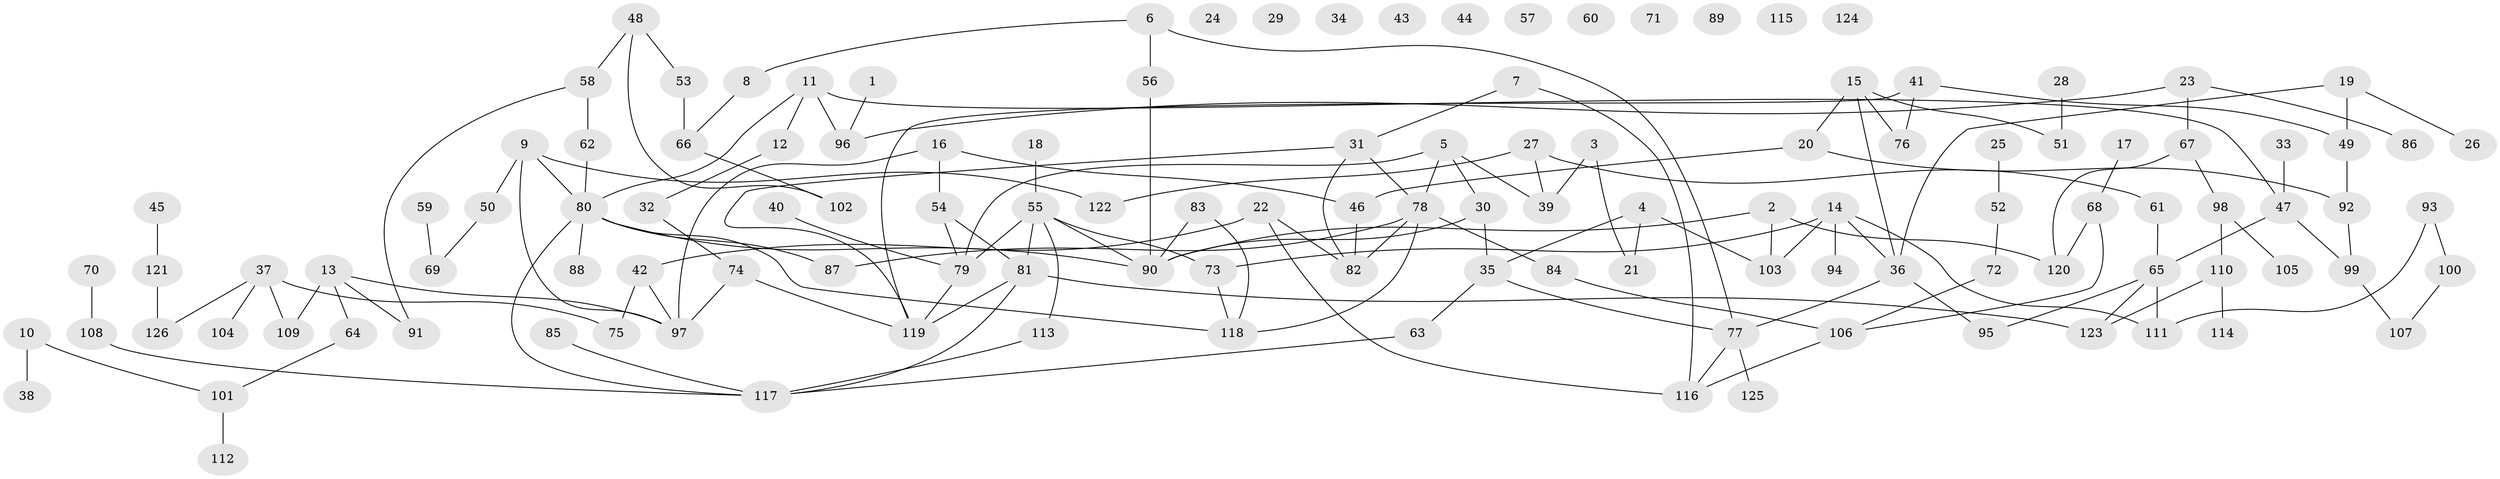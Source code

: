 // Generated by graph-tools (version 1.1) at 2025/49/03/09/25 03:49:10]
// undirected, 126 vertices, 157 edges
graph export_dot {
graph [start="1"]
  node [color=gray90,style=filled];
  1;
  2;
  3;
  4;
  5;
  6;
  7;
  8;
  9;
  10;
  11;
  12;
  13;
  14;
  15;
  16;
  17;
  18;
  19;
  20;
  21;
  22;
  23;
  24;
  25;
  26;
  27;
  28;
  29;
  30;
  31;
  32;
  33;
  34;
  35;
  36;
  37;
  38;
  39;
  40;
  41;
  42;
  43;
  44;
  45;
  46;
  47;
  48;
  49;
  50;
  51;
  52;
  53;
  54;
  55;
  56;
  57;
  58;
  59;
  60;
  61;
  62;
  63;
  64;
  65;
  66;
  67;
  68;
  69;
  70;
  71;
  72;
  73;
  74;
  75;
  76;
  77;
  78;
  79;
  80;
  81;
  82;
  83;
  84;
  85;
  86;
  87;
  88;
  89;
  90;
  91;
  92;
  93;
  94;
  95;
  96;
  97;
  98;
  99;
  100;
  101;
  102;
  103;
  104;
  105;
  106;
  107;
  108;
  109;
  110;
  111;
  112;
  113;
  114;
  115;
  116;
  117;
  118;
  119;
  120;
  121;
  122;
  123;
  124;
  125;
  126;
  1 -- 96;
  2 -- 90;
  2 -- 103;
  2 -- 120;
  3 -- 21;
  3 -- 39;
  4 -- 21;
  4 -- 35;
  4 -- 103;
  5 -- 30;
  5 -- 39;
  5 -- 78;
  5 -- 79;
  6 -- 8;
  6 -- 56;
  6 -- 77;
  7 -- 31;
  7 -- 116;
  8 -- 66;
  9 -- 50;
  9 -- 80;
  9 -- 97;
  9 -- 122;
  10 -- 38;
  10 -- 101;
  11 -- 12;
  11 -- 47;
  11 -- 80;
  11 -- 96;
  12 -- 32;
  13 -- 64;
  13 -- 91;
  13 -- 97;
  13 -- 109;
  14 -- 36;
  14 -- 73;
  14 -- 94;
  14 -- 103;
  14 -- 111;
  15 -- 20;
  15 -- 36;
  15 -- 51;
  15 -- 76;
  16 -- 46;
  16 -- 54;
  16 -- 97;
  17 -- 68;
  18 -- 55;
  19 -- 26;
  19 -- 36;
  19 -- 49;
  20 -- 46;
  20 -- 92;
  22 -- 42;
  22 -- 82;
  22 -- 116;
  23 -- 67;
  23 -- 86;
  23 -- 96;
  25 -- 52;
  27 -- 39;
  27 -- 61;
  27 -- 122;
  28 -- 51;
  30 -- 35;
  30 -- 90;
  31 -- 78;
  31 -- 82;
  31 -- 119;
  32 -- 74;
  33 -- 47;
  35 -- 63;
  35 -- 77;
  36 -- 77;
  36 -- 95;
  37 -- 75;
  37 -- 104;
  37 -- 109;
  37 -- 126;
  40 -- 79;
  41 -- 49;
  41 -- 76;
  41 -- 119;
  42 -- 75;
  42 -- 97;
  45 -- 121;
  46 -- 82;
  47 -- 65;
  47 -- 99;
  48 -- 53;
  48 -- 58;
  48 -- 102;
  49 -- 92;
  50 -- 69;
  52 -- 72;
  53 -- 66;
  54 -- 79;
  54 -- 81;
  55 -- 73;
  55 -- 79;
  55 -- 81;
  55 -- 90;
  55 -- 113;
  56 -- 90;
  58 -- 62;
  58 -- 91;
  59 -- 69;
  61 -- 65;
  62 -- 80;
  63 -- 117;
  64 -- 101;
  65 -- 95;
  65 -- 111;
  65 -- 123;
  66 -- 102;
  67 -- 98;
  67 -- 120;
  68 -- 106;
  68 -- 120;
  70 -- 108;
  72 -- 106;
  73 -- 118;
  74 -- 97;
  74 -- 119;
  77 -- 116;
  77 -- 125;
  78 -- 82;
  78 -- 84;
  78 -- 87;
  78 -- 118;
  79 -- 119;
  80 -- 87;
  80 -- 88;
  80 -- 90;
  80 -- 117;
  80 -- 118;
  81 -- 117;
  81 -- 119;
  81 -- 123;
  83 -- 90;
  83 -- 118;
  84 -- 106;
  85 -- 117;
  92 -- 99;
  93 -- 100;
  93 -- 111;
  98 -- 105;
  98 -- 110;
  99 -- 107;
  100 -- 107;
  101 -- 112;
  106 -- 116;
  108 -- 117;
  110 -- 114;
  110 -- 123;
  113 -- 117;
  121 -- 126;
}
